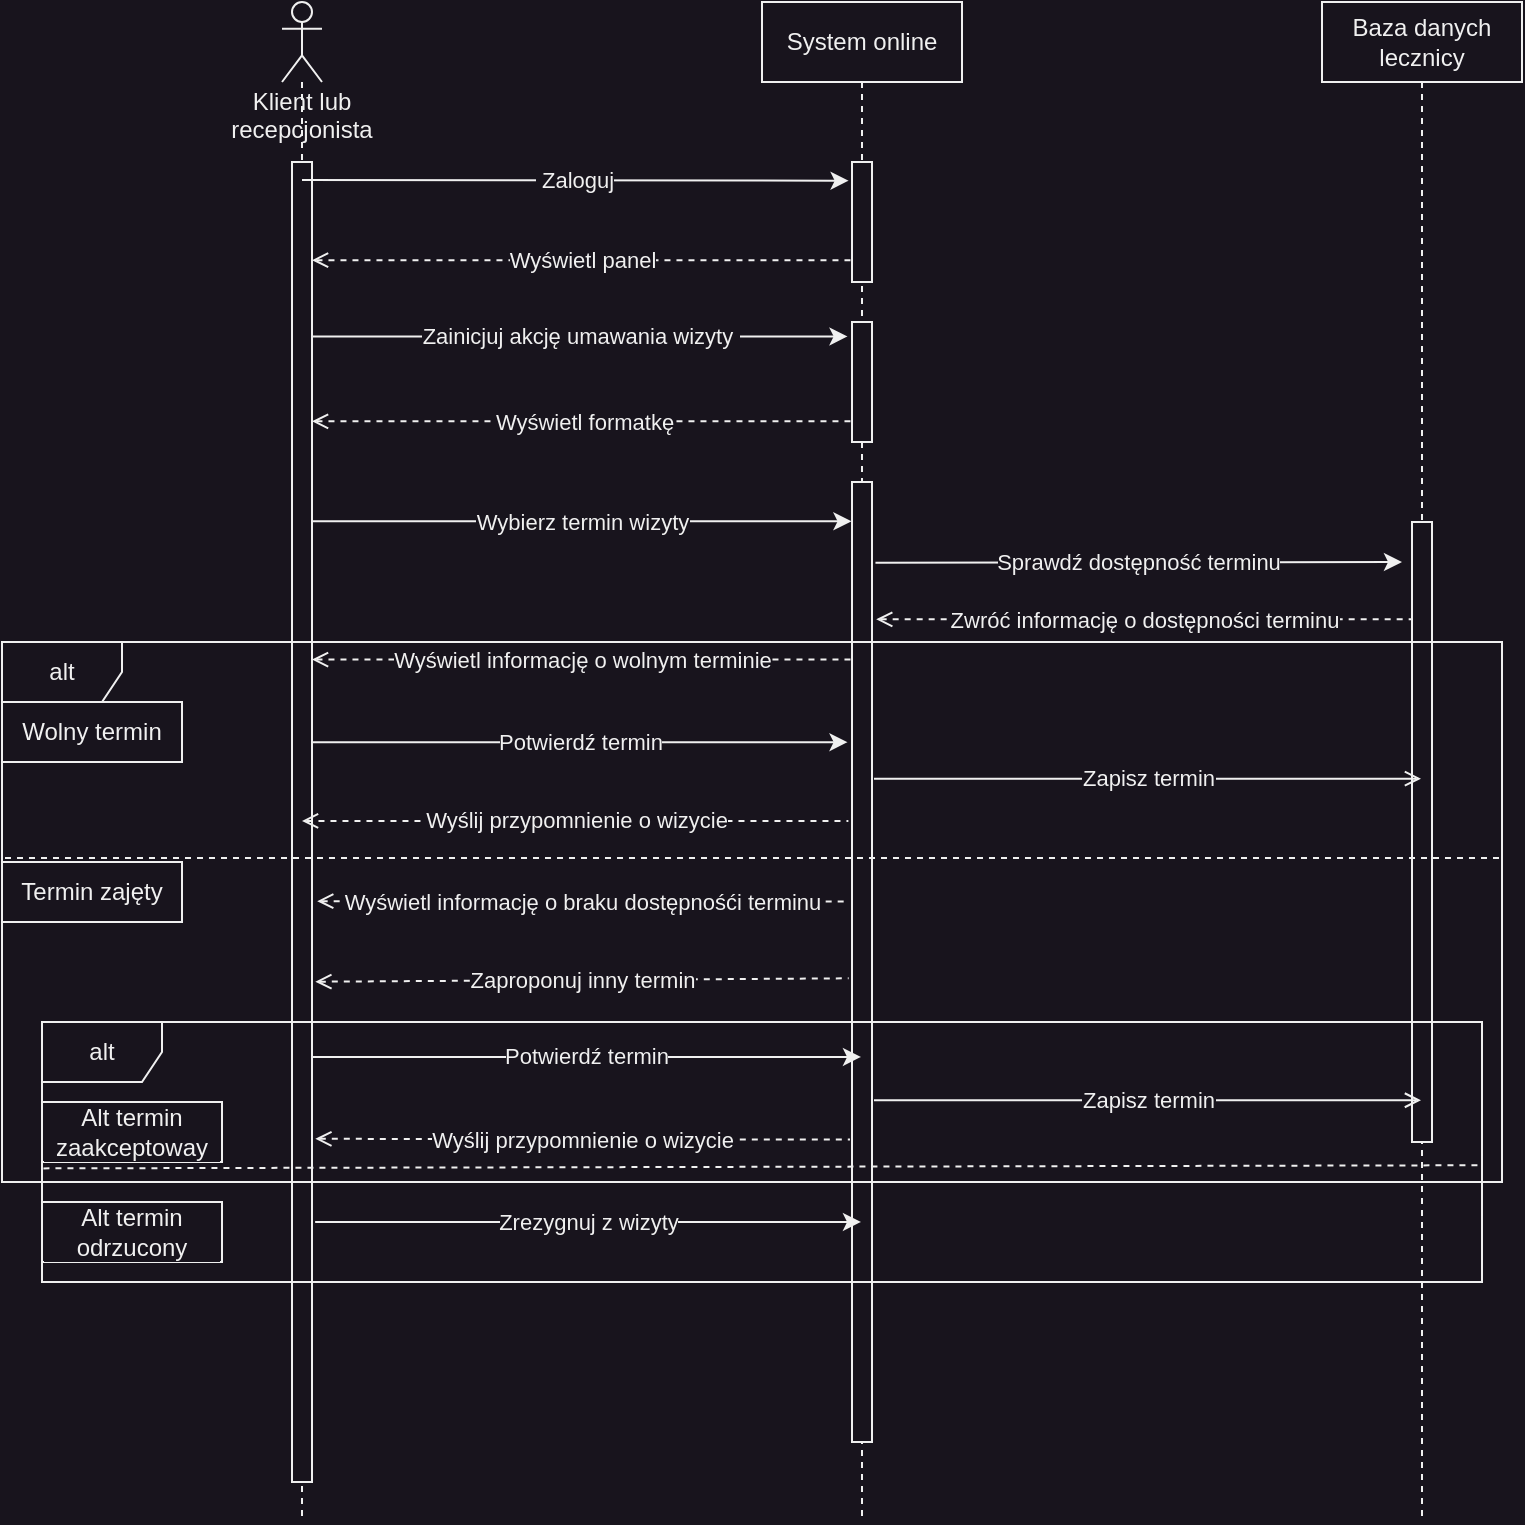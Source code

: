 <mxfile>
    <diagram id="kY4Am3kJxgSk6fUf5qmP" name="Page-1">
        <mxGraphModel dx="2281" dy="932" grid="1" gridSize="10" guides="1" tooltips="1" connect="1" arrows="1" fold="1" page="1" pageScale="1" pageWidth="850" pageHeight="1100" background="#18141D" math="0" shadow="0">
            <root>
                <mxCell id="0"/>
                <mxCell id="1" parent="0"/>
                <mxCell id="2" value="Klient lub recepcjonista" style="shape=umlLifeline;participant=umlActor;perimeter=lifelinePerimeter;whiteSpace=wrap;html=1;container=1;collapsible=0;recursiveResize=0;verticalAlign=top;spacingTop=36;outlineConnect=0;labelBackgroundColor=none;fontColor=#F0F0F0;fillColor=#18141D;strokeColor=#F0F0F0;" parent="1" vertex="1">
                    <mxGeometry x="70" y="40" width="20" height="760" as="geometry"/>
                </mxCell>
                <mxCell id="3" value="" style="html=1;points=[];perimeter=orthogonalPerimeter;labelBackgroundColor=#18141D;fontColor=#F0F0F0;fillColor=#18141D;strokeColor=#F0F0F0;" parent="2" vertex="1">
                    <mxGeometry x="5" y="80" width="10" height="660" as="geometry"/>
                </mxCell>
                <mxCell id="4" value="System online" style="shape=umlLifeline;perimeter=lifelinePerimeter;whiteSpace=wrap;html=1;container=1;collapsible=0;recursiveResize=0;outlineConnect=0;labelBackgroundColor=#18141D;fontColor=#F0F0F0;fillColor=#18141D;strokeColor=#F0F0F0;" parent="1" vertex="1">
                    <mxGeometry x="310" y="40" width="100" height="760" as="geometry"/>
                </mxCell>
                <mxCell id="5" value="" style="html=1;points=[];perimeter=orthogonalPerimeter;labelBackgroundColor=#18141D;fontColor=#F0F0F0;fillColor=#18141D;strokeColor=#F0F0F0;" parent="4" vertex="1">
                    <mxGeometry x="45" y="80" width="10" height="60" as="geometry"/>
                </mxCell>
                <mxCell id="6" value="" style="html=1;points=[];perimeter=orthogonalPerimeter;labelBackgroundColor=#18141D;fontColor=#F0F0F0;fillColor=#18141D;strokeColor=#F0F0F0;" parent="4" vertex="1">
                    <mxGeometry x="45" y="160" width="10" height="60" as="geometry"/>
                </mxCell>
                <mxCell id="7" style="edgeStyle=none;html=1;startArrow=open;startFill=0;endArrow=open;endFill=0;labelBackgroundColor=#18141D;fontColor=#F0F0F0;fillColor=#18141D;strokeColor=#F0F0F0;" parent="4" source="8" target="4" edge="1">
                    <mxGeometry relative="1" as="geometry"/>
                </mxCell>
                <mxCell id="8" value="" style="html=1;points=[];perimeter=orthogonalPerimeter;labelBackgroundColor=#18141D;fontColor=#F0F0F0;fillColor=#18141D;strokeColor=#F0F0F0;" parent="4" vertex="1">
                    <mxGeometry x="45" y="240" width="10" height="480" as="geometry"/>
                </mxCell>
                <mxCell id="9" value="Baza danych lecznicy" style="shape=umlLifeline;perimeter=lifelinePerimeter;whiteSpace=wrap;html=1;container=1;collapsible=0;recursiveResize=0;outlineConnect=0;labelBackgroundColor=#18141D;fontColor=#F0F0F0;fillColor=#18141D;strokeColor=#F0F0F0;" parent="1" vertex="1">
                    <mxGeometry x="590" y="40" width="100" height="760" as="geometry"/>
                </mxCell>
                <mxCell id="10" style="edgeStyle=none;html=1;startArrow=open;startFill=0;endArrow=open;endFill=0;labelBackgroundColor=#18141D;fontColor=#F0F0F0;fillColor=#18141D;strokeColor=#F0F0F0;" parent="9" source="11" target="9" edge="1">
                    <mxGeometry relative="1" as="geometry"/>
                </mxCell>
                <mxCell id="11" value="" style="html=1;points=[];perimeter=orthogonalPerimeter;labelBackgroundColor=#18141D;fontColor=#F0F0F0;fillColor=#18141D;strokeColor=#F0F0F0;" parent="9" vertex="1">
                    <mxGeometry x="45" y="260" width="10" height="310" as="geometry"/>
                </mxCell>
                <mxCell id="12" value="&amp;nbsp;Zaloguj" style="endArrow=classic;html=1;entryX=-0.169;entryY=0.156;entryDx=0;entryDy=0;entryPerimeter=0;labelBackgroundColor=#18141D;fontColor=#F0F0F0;fillColor=#18141D;strokeColor=#F0F0F0;" parent="1" target="5" edge="1">
                    <mxGeometry width="50" height="50" relative="1" as="geometry">
                        <mxPoint x="80" y="129" as="sourcePoint"/>
                        <mxPoint x="130" y="120" as="targetPoint"/>
                    </mxGeometry>
                </mxCell>
                <mxCell id="13" value="Wyświetl panel" style="endArrow=none;dashed=1;html=1;startArrow=open;startFill=0;entryX=-0.059;entryY=0.818;entryDx=0;entryDy=0;entryPerimeter=0;labelBackgroundColor=#18141D;fontColor=#F0F0F0;fillColor=#18141D;strokeColor=#F0F0F0;" parent="1" source="3" target="5" edge="1">
                    <mxGeometry width="50" height="50" relative="1" as="geometry">
                        <mxPoint x="240" y="230" as="sourcePoint"/>
                        <mxPoint x="290" y="180" as="targetPoint"/>
                    </mxGeometry>
                </mxCell>
                <mxCell id="14" value="Zainicjuj akcję umawania wizyty&amp;nbsp;" style="endArrow=classic;html=1;entryX=-0.224;entryY=0.12;entryDx=0;entryDy=0;entryPerimeter=0;labelBackgroundColor=#18141D;fontColor=#F0F0F0;fillColor=#18141D;strokeColor=#F0F0F0;" parent="1" source="3" target="6" edge="1">
                    <mxGeometry width="50" height="50" relative="1" as="geometry">
                        <mxPoint x="80" y="220" as="sourcePoint"/>
                        <mxPoint x="348.31" y="220" as="targetPoint"/>
                    </mxGeometry>
                </mxCell>
                <mxCell id="15" value="Wyświetl formatkę" style="endArrow=none;dashed=1;html=1;startArrow=open;startFill=0;entryX=0.052;entryY=0.828;entryDx=0;entryDy=0;entryPerimeter=0;labelBackgroundColor=#18141D;fontColor=#F0F0F0;fillColor=#18141D;strokeColor=#F0F0F0;" parent="1" source="3" target="6" edge="1">
                    <mxGeometry width="50" height="50" relative="1" as="geometry">
                        <mxPoint x="94.07" y="178.6" as="sourcePoint"/>
                        <mxPoint x="364.41" y="179.08" as="targetPoint"/>
                    </mxGeometry>
                </mxCell>
                <mxCell id="16" value="Wybierz termin wizyty" style="endArrow=classic;html=1;entryX=-0.027;entryY=0.041;entryDx=0;entryDy=0;entryPerimeter=0;labelBackgroundColor=#18141D;fontColor=#F0F0F0;fillColor=#18141D;strokeColor=#F0F0F0;" parent="1" source="3" target="8" edge="1">
                    <mxGeometry width="50" height="50" relative="1" as="geometry">
                        <mxPoint x="120" y="360" as="sourcePoint"/>
                        <mxPoint x="300" y="290" as="targetPoint"/>
                    </mxGeometry>
                </mxCell>
                <mxCell id="17" value="Sprawdź dostępność terminu" style="endArrow=classic;html=1;exitX=1.173;exitY=0.084;exitDx=0;exitDy=0;exitPerimeter=0;labelBackgroundColor=#18141D;fontColor=#F0F0F0;fillColor=#18141D;strokeColor=#F0F0F0;" parent="1" source="8" edge="1">
                    <mxGeometry width="50" height="50" relative="1" as="geometry">
                        <mxPoint x="360" y="314" as="sourcePoint"/>
                        <mxPoint x="630" y="320" as="targetPoint"/>
                    </mxGeometry>
                </mxCell>
                <mxCell id="18" value="Zwróć informację o dostępności terminu" style="endArrow=none;dashed=1;html=1;startArrow=open;startFill=0;exitX=1.21;exitY=0.143;exitDx=0;exitDy=0;exitPerimeter=0;labelBackgroundColor=#18141D;fontColor=#F0F0F0;fillColor=#18141D;strokeColor=#F0F0F0;" parent="1" source="8" target="11" edge="1">
                    <mxGeometry width="50" height="50" relative="1" as="geometry">
                        <mxPoint x="360" y="380" as="sourcePoint"/>
                        <mxPoint x="630.52" y="380.0" as="targetPoint"/>
                    </mxGeometry>
                </mxCell>
                <mxCell id="19" value="Wyświetl informację o wolnym terminie" style="endArrow=none;dashed=1;html=1;startArrow=open;startFill=0;entryX=-0.059;entryY=0.185;entryDx=0;entryDy=0;entryPerimeter=0;labelBackgroundColor=#18141D;fontColor=#F0F0F0;fillColor=#18141D;strokeColor=#F0F0F0;" parent="1" source="3" target="8" edge="1">
                    <mxGeometry width="50" height="50" relative="1" as="geometry">
                        <mxPoint x="90" y="390" as="sourcePoint"/>
                        <mxPoint x="290" y="400" as="targetPoint"/>
                    </mxGeometry>
                </mxCell>
                <mxCell id="20" value="Potwierdź termin" style="endArrow=classic;html=1;entryX=-0.224;entryY=0.271;entryDx=0;entryDy=0;entryPerimeter=0;labelBackgroundColor=#18141D;fontColor=#F0F0F0;fillColor=#18141D;strokeColor=#F0F0F0;" parent="1" source="3" target="8" edge="1">
                    <mxGeometry width="50" height="50" relative="1" as="geometry">
                        <mxPoint x="100" y="480" as="sourcePoint"/>
                        <mxPoint x="350" y="420" as="targetPoint"/>
                    </mxGeometry>
                </mxCell>
                <mxCell id="21" value="Zapisz termin" style="endArrow=open;html=1;exitX=1.1;exitY=0.309;exitDx=0;exitDy=0;exitPerimeter=0;endFill=0;labelBackgroundColor=#18141D;fontColor=#F0F0F0;fillColor=#18141D;strokeColor=#F0F0F0;" parent="1" source="8" target="9" edge="1">
                    <mxGeometry width="50" height="50" relative="1" as="geometry">
                        <mxPoint x="370" y="430.0" as="sourcePoint"/>
                        <mxPoint x="630" y="428" as="targetPoint"/>
                    </mxGeometry>
                </mxCell>
                <mxCell id="22" value="Wyślij przypomnienie o wizycie" style="endArrow=none;dashed=1;html=1;startArrow=open;startFill=0;entryX=-0.181;entryY=0.353;entryDx=0;entryDy=0;entryPerimeter=0;labelBackgroundColor=#18141D;fontColor=#F0F0F0;fillColor=#18141D;strokeColor=#F0F0F0;" parent="1" source="2" target="8" edge="1">
                    <mxGeometry width="50" height="50" relative="1" as="geometry">
                        <mxPoint x="90" y="415" as="sourcePoint"/>
                        <mxPoint x="280" y="440" as="targetPoint"/>
                    </mxGeometry>
                </mxCell>
                <mxCell id="23" value="Wyświetl informację o braku dostępnośći terminu" style="endArrow=none;dashed=1;html=1;startArrow=open;startFill=0;entryX=-0.26;entryY=0.437;entryDx=0;entryDy=0;entryPerimeter=0;exitX=1.26;exitY=0.56;exitDx=0;exitDy=0;exitPerimeter=0;labelBackgroundColor=#18141D;fontColor=#F0F0F0;fillColor=#18141D;strokeColor=#F0F0F0;" parent="1" source="3" target="8" edge="1">
                    <mxGeometry width="50" height="50" relative="1" as="geometry">
                        <mxPoint x="90" y="450" as="sourcePoint"/>
                        <mxPoint x="348.27" y="450" as="targetPoint"/>
                    </mxGeometry>
                </mxCell>
                <mxCell id="24" value="Zaproponuj inny termin" style="endArrow=none;dashed=1;html=1;startArrow=open;startFill=0;entryX=-0.167;entryY=0.517;entryDx=0;entryDy=0;entryPerimeter=0;exitX=1.167;exitY=0.621;exitDx=0;exitDy=0;exitPerimeter=0;labelBackgroundColor=#18141D;fontColor=#F0F0F0;fillColor=#18141D;strokeColor=#F0F0F0;" parent="1" source="3" target="8" edge="1">
                    <mxGeometry width="50" height="50" relative="1" as="geometry">
                        <mxPoint x="90" y="591" as="sourcePoint"/>
                        <mxPoint x="366.91" y="461.3" as="targetPoint"/>
                    </mxGeometry>
                </mxCell>
                <mxCell id="25" value="Potwierdź termin" style="endArrow=classic;html=1;exitX=0.967;exitY=0.678;exitDx=0;exitDy=0;exitPerimeter=0;labelBackgroundColor=#18141D;fontColor=#F0F0F0;fillColor=#18141D;strokeColor=#F0F0F0;" parent="1" source="3" target="4" edge="1">
                    <mxGeometry width="50" height="50" relative="1" as="geometry">
                        <mxPoint x="95" y="382.1" as="sourcePoint"/>
                        <mxPoint x="363.27" y="382.1" as="targetPoint"/>
                    </mxGeometry>
                </mxCell>
                <mxCell id="26" value="Zrezygnuj z wizyty" style="endArrow=classic;html=1;exitX=1.156;exitY=0.803;exitDx=0;exitDy=0;exitPerimeter=0;labelBackgroundColor=#18141D;fontColor=#F0F0F0;fillColor=#18141D;strokeColor=#F0F0F0;" parent="1" source="3" target="4" edge="1">
                    <mxGeometry width="50" height="50" relative="1" as="geometry">
                        <mxPoint x="110" y="650" as="sourcePoint"/>
                        <mxPoint x="350" y="547" as="targetPoint"/>
                    </mxGeometry>
                </mxCell>
                <mxCell id="27" value="Wyślij przypomnienie o wizycie" style="endArrow=none;dashed=1;html=1;startArrow=open;startFill=0;entryX=-0.1;entryY=0.685;entryDx=0;entryDy=0;entryPerimeter=0;exitX=1.167;exitY=0.74;exitDx=0;exitDy=0;exitPerimeter=0;labelBackgroundColor=#18141D;fontColor=#F0F0F0;fillColor=#18141D;strokeColor=#F0F0F0;" parent="1" source="3" target="8" edge="1">
                    <mxGeometry width="50" height="50" relative="1" as="geometry">
                        <mxPoint x="89.667" y="459.44" as="sourcePoint"/>
                        <mxPoint x="363.19" y="459.44" as="targetPoint"/>
                    </mxGeometry>
                </mxCell>
                <mxCell id="28" value="Zapisz termin" style="endArrow=open;html=1;exitX=1.1;exitY=0.644;exitDx=0;exitDy=0;exitPerimeter=0;endFill=0;labelBackgroundColor=#18141D;fontColor=#F0F0F0;fillColor=#18141D;strokeColor=#F0F0F0;" parent="1" source="8" target="9" edge="1">
                    <mxGeometry width="50" height="50" relative="1" as="geometry">
                        <mxPoint x="376" y="438.32" as="sourcePoint"/>
                        <mxPoint x="649.5" y="438.32" as="targetPoint"/>
                    </mxGeometry>
                </mxCell>
                <mxCell id="29" value="alt" style="shape=umlFrame;whiteSpace=wrap;html=1;labelBackgroundColor=#18141D;fontColor=#F0F0F0;fillColor=#18141D;strokeColor=#F0F0F0;" parent="1" vertex="1">
                    <mxGeometry x="-70" y="360" width="750" height="270" as="geometry"/>
                </mxCell>
                <mxCell id="30" value="" style="endArrow=none;html=1;exitX=0.002;exitY=0.4;exitDx=0;exitDy=0;exitPerimeter=0;dashed=1;labelBackgroundColor=#18141D;fontColor=#F0F0F0;fillColor=#18141D;strokeColor=#F0F0F0;" parent="1" source="29" edge="1">
                    <mxGeometry width="50" height="50" relative="1" as="geometry">
                        <mxPoint x="290" y="510" as="sourcePoint"/>
                        <mxPoint x="680" y="468" as="targetPoint"/>
                    </mxGeometry>
                </mxCell>
                <mxCell id="31" value="Wolny termin" style="text;html=1;strokeColor=#F0F0F0;fillColor=#18141D;align=center;verticalAlign=middle;whiteSpace=wrap;rounded=0;labelBackgroundColor=#18141D;fontColor=#F0F0F0;" parent="1" vertex="1">
                    <mxGeometry x="-70" y="390" width="90" height="30" as="geometry"/>
                </mxCell>
                <mxCell id="32" value="Termin zajęty" style="text;html=1;strokeColor=#F0F0F0;fillColor=#18141D;align=center;verticalAlign=middle;whiteSpace=wrap;rounded=0;labelBackgroundColor=#18141D;fontColor=#F0F0F0;" parent="1" vertex="1">
                    <mxGeometry x="-70" y="470" width="90" height="30" as="geometry"/>
                </mxCell>
                <mxCell id="33" value="alt" style="shape=umlFrame;whiteSpace=wrap;html=1;labelBackgroundColor=#18141D;fontColor=#F0F0F0;fillColor=#18141D;strokeColor=#F0F0F0;" parent="1" vertex="1">
                    <mxGeometry x="-50" y="550" width="720" height="130" as="geometry"/>
                </mxCell>
                <mxCell id="34" value="Alt termin zaakceptoway" style="text;html=1;strokeColor=#F0F0F0;fillColor=#18141D;align=center;verticalAlign=middle;whiteSpace=wrap;rounded=0;labelBackgroundColor=#18141D;fontColor=#F0F0F0;" parent="1" vertex="1">
                    <mxGeometry x="-50" y="590" width="90" height="30" as="geometry"/>
                </mxCell>
                <mxCell id="35" value="Alt termin odrzucony" style="text;html=1;strokeColor=#F0F0F0;fillColor=#18141D;align=center;verticalAlign=middle;whiteSpace=wrap;rounded=0;labelBackgroundColor=#18141D;fontColor=#F0F0F0;" parent="1" vertex="1">
                    <mxGeometry x="-50" y="640" width="90" height="30" as="geometry"/>
                </mxCell>
                <mxCell id="36" value="" style="endArrow=none;dashed=1;html=1;exitX=0.001;exitY=0.563;exitDx=0;exitDy=0;exitPerimeter=0;entryX=0.999;entryY=0.551;entryDx=0;entryDy=0;entryPerimeter=0;labelBackgroundColor=#18141D;fontColor=#F0F0F0;fillColor=#18141D;strokeColor=#F0F0F0;" parent="1" source="33" target="33" edge="1">
                    <mxGeometry width="50" height="50" relative="1" as="geometry">
                        <mxPoint x="240" y="640" as="sourcePoint"/>
                        <mxPoint x="290" y="590" as="targetPoint"/>
                    </mxGeometry>
                </mxCell>
            </root>
        </mxGraphModel>
    </diagram>
</mxfile>